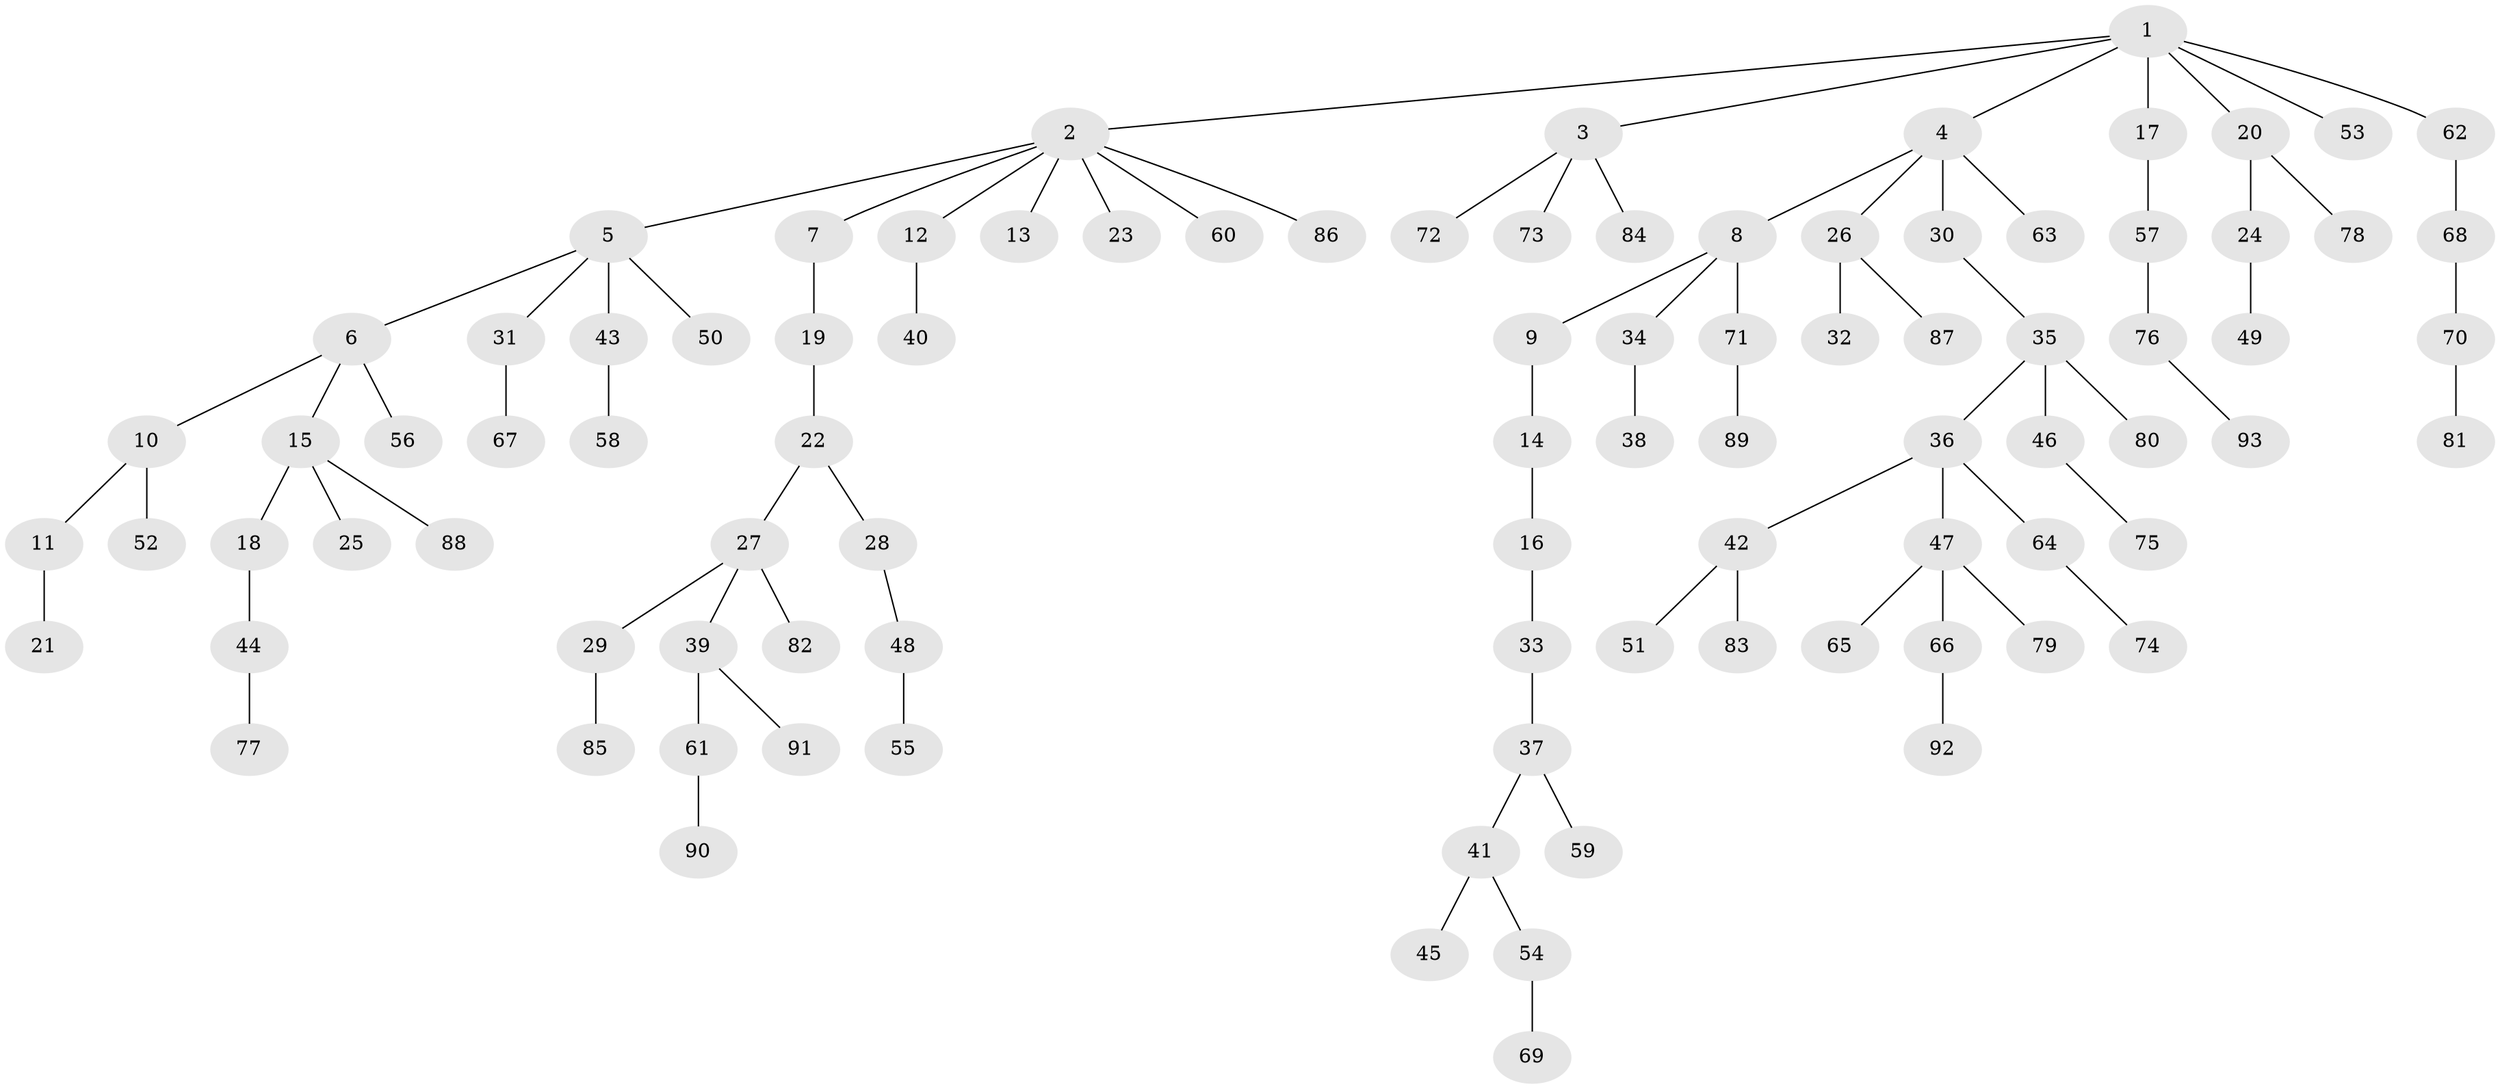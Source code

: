 // coarse degree distribution, {4: 0.07142857142857142, 2: 0.30357142857142855, 3: 0.125, 1: 0.4642857142857143, 6: 0.017857142857142856, 7: 0.017857142857142856}
// Generated by graph-tools (version 1.1) at 2025/37/03/04/25 23:37:16]
// undirected, 93 vertices, 92 edges
graph export_dot {
  node [color=gray90,style=filled];
  1;
  2;
  3;
  4;
  5;
  6;
  7;
  8;
  9;
  10;
  11;
  12;
  13;
  14;
  15;
  16;
  17;
  18;
  19;
  20;
  21;
  22;
  23;
  24;
  25;
  26;
  27;
  28;
  29;
  30;
  31;
  32;
  33;
  34;
  35;
  36;
  37;
  38;
  39;
  40;
  41;
  42;
  43;
  44;
  45;
  46;
  47;
  48;
  49;
  50;
  51;
  52;
  53;
  54;
  55;
  56;
  57;
  58;
  59;
  60;
  61;
  62;
  63;
  64;
  65;
  66;
  67;
  68;
  69;
  70;
  71;
  72;
  73;
  74;
  75;
  76;
  77;
  78;
  79;
  80;
  81;
  82;
  83;
  84;
  85;
  86;
  87;
  88;
  89;
  90;
  91;
  92;
  93;
  1 -- 2;
  1 -- 3;
  1 -- 4;
  1 -- 17;
  1 -- 20;
  1 -- 53;
  1 -- 62;
  2 -- 5;
  2 -- 7;
  2 -- 12;
  2 -- 13;
  2 -- 23;
  2 -- 60;
  2 -- 86;
  3 -- 72;
  3 -- 73;
  3 -- 84;
  4 -- 8;
  4 -- 26;
  4 -- 30;
  4 -- 63;
  5 -- 6;
  5 -- 31;
  5 -- 43;
  5 -- 50;
  6 -- 10;
  6 -- 15;
  6 -- 56;
  7 -- 19;
  8 -- 9;
  8 -- 34;
  8 -- 71;
  9 -- 14;
  10 -- 11;
  10 -- 52;
  11 -- 21;
  12 -- 40;
  14 -- 16;
  15 -- 18;
  15 -- 25;
  15 -- 88;
  16 -- 33;
  17 -- 57;
  18 -- 44;
  19 -- 22;
  20 -- 24;
  20 -- 78;
  22 -- 27;
  22 -- 28;
  24 -- 49;
  26 -- 32;
  26 -- 87;
  27 -- 29;
  27 -- 39;
  27 -- 82;
  28 -- 48;
  29 -- 85;
  30 -- 35;
  31 -- 67;
  33 -- 37;
  34 -- 38;
  35 -- 36;
  35 -- 46;
  35 -- 80;
  36 -- 42;
  36 -- 47;
  36 -- 64;
  37 -- 41;
  37 -- 59;
  39 -- 61;
  39 -- 91;
  41 -- 45;
  41 -- 54;
  42 -- 51;
  42 -- 83;
  43 -- 58;
  44 -- 77;
  46 -- 75;
  47 -- 65;
  47 -- 66;
  47 -- 79;
  48 -- 55;
  54 -- 69;
  57 -- 76;
  61 -- 90;
  62 -- 68;
  64 -- 74;
  66 -- 92;
  68 -- 70;
  70 -- 81;
  71 -- 89;
  76 -- 93;
}
